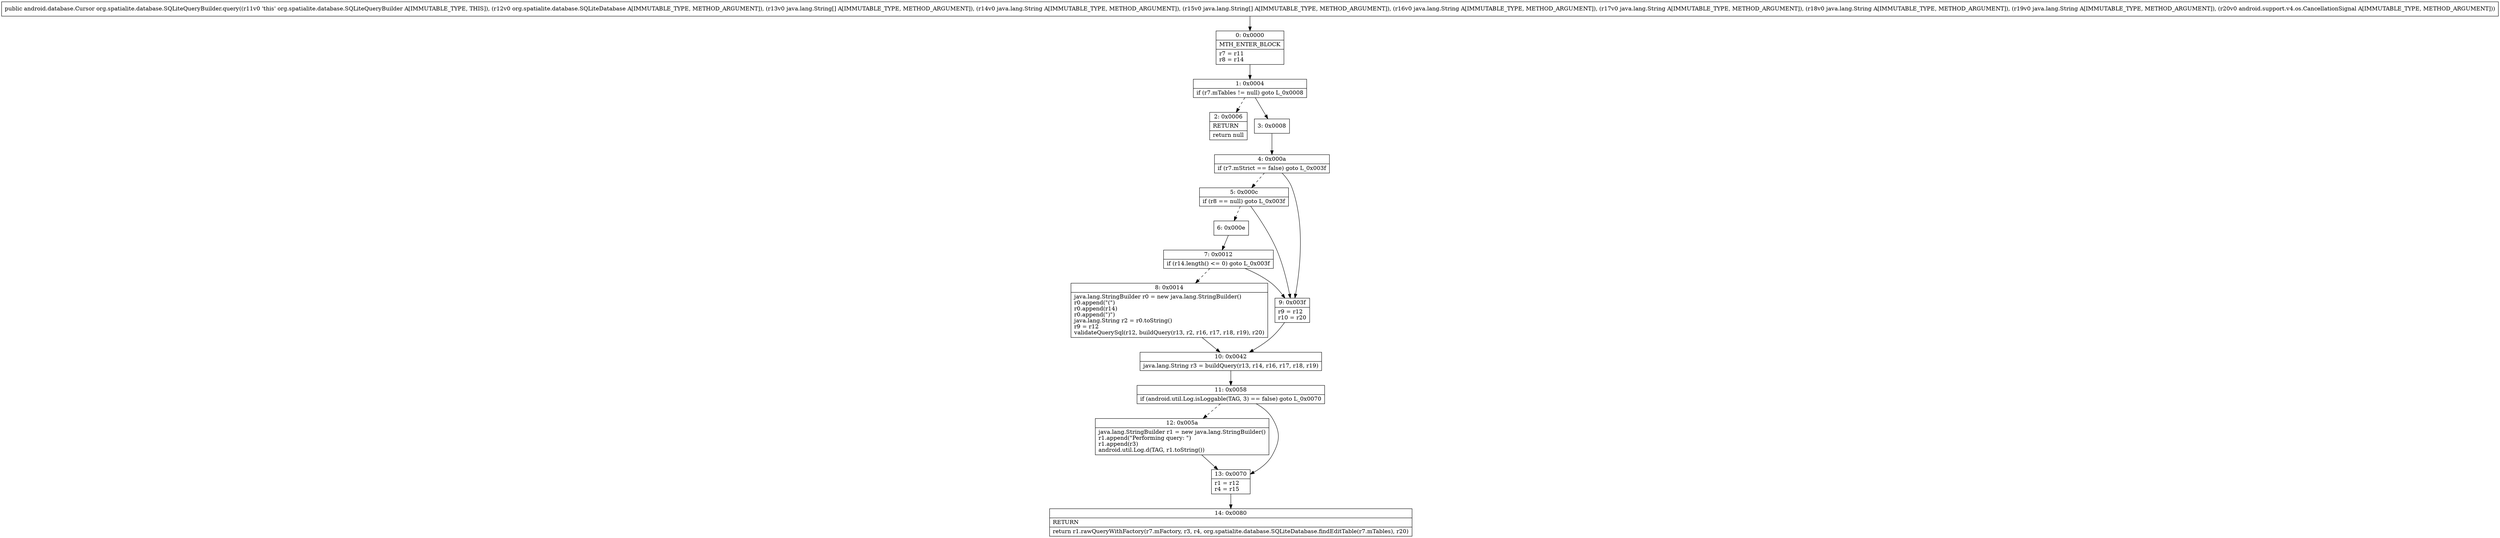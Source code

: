 digraph "CFG fororg.spatialite.database.SQLiteQueryBuilder.query(Lorg\/spatialite\/database\/SQLiteDatabase;[Ljava\/lang\/String;Ljava\/lang\/String;[Ljava\/lang\/String;Ljava\/lang\/String;Ljava\/lang\/String;Ljava\/lang\/String;Ljava\/lang\/String;Landroid\/support\/v4\/os\/CancellationSignal;)Landroid\/database\/Cursor;" {
Node_0 [shape=record,label="{0\:\ 0x0000|MTH_ENTER_BLOCK\l|r7 = r11\lr8 = r14\l}"];
Node_1 [shape=record,label="{1\:\ 0x0004|if (r7.mTables != null) goto L_0x0008\l}"];
Node_2 [shape=record,label="{2\:\ 0x0006|RETURN\l|return null\l}"];
Node_3 [shape=record,label="{3\:\ 0x0008}"];
Node_4 [shape=record,label="{4\:\ 0x000a|if (r7.mStrict == false) goto L_0x003f\l}"];
Node_5 [shape=record,label="{5\:\ 0x000c|if (r8 == null) goto L_0x003f\l}"];
Node_6 [shape=record,label="{6\:\ 0x000e}"];
Node_7 [shape=record,label="{7\:\ 0x0012|if (r14.length() \<= 0) goto L_0x003f\l}"];
Node_8 [shape=record,label="{8\:\ 0x0014|java.lang.StringBuilder r0 = new java.lang.StringBuilder()\lr0.append(\"(\")\lr0.append(r14)\lr0.append(\")\")\ljava.lang.String r2 = r0.toString()\lr9 = r12\lvalidateQuerySql(r12, buildQuery(r13, r2, r16, r17, r18, r19), r20)\l}"];
Node_9 [shape=record,label="{9\:\ 0x003f|r9 = r12\lr10 = r20\l}"];
Node_10 [shape=record,label="{10\:\ 0x0042|java.lang.String r3 = buildQuery(r13, r14, r16, r17, r18, r19)\l}"];
Node_11 [shape=record,label="{11\:\ 0x0058|if (android.util.Log.isLoggable(TAG, 3) == false) goto L_0x0070\l}"];
Node_12 [shape=record,label="{12\:\ 0x005a|java.lang.StringBuilder r1 = new java.lang.StringBuilder()\lr1.append(\"Performing query: \")\lr1.append(r3)\landroid.util.Log.d(TAG, r1.toString())\l}"];
Node_13 [shape=record,label="{13\:\ 0x0070|r1 = r12\lr4 = r15\l}"];
Node_14 [shape=record,label="{14\:\ 0x0080|RETURN\l|return r1.rawQueryWithFactory(r7.mFactory, r3, r4, org.spatialite.database.SQLiteDatabase.findEditTable(r7.mTables), r20)\l}"];
MethodNode[shape=record,label="{public android.database.Cursor org.spatialite.database.SQLiteQueryBuilder.query((r11v0 'this' org.spatialite.database.SQLiteQueryBuilder A[IMMUTABLE_TYPE, THIS]), (r12v0 org.spatialite.database.SQLiteDatabase A[IMMUTABLE_TYPE, METHOD_ARGUMENT]), (r13v0 java.lang.String[] A[IMMUTABLE_TYPE, METHOD_ARGUMENT]), (r14v0 java.lang.String A[IMMUTABLE_TYPE, METHOD_ARGUMENT]), (r15v0 java.lang.String[] A[IMMUTABLE_TYPE, METHOD_ARGUMENT]), (r16v0 java.lang.String A[IMMUTABLE_TYPE, METHOD_ARGUMENT]), (r17v0 java.lang.String A[IMMUTABLE_TYPE, METHOD_ARGUMENT]), (r18v0 java.lang.String A[IMMUTABLE_TYPE, METHOD_ARGUMENT]), (r19v0 java.lang.String A[IMMUTABLE_TYPE, METHOD_ARGUMENT]), (r20v0 android.support.v4.os.CancellationSignal A[IMMUTABLE_TYPE, METHOD_ARGUMENT])) }"];
MethodNode -> Node_0;
Node_0 -> Node_1;
Node_1 -> Node_2[style=dashed];
Node_1 -> Node_3;
Node_3 -> Node_4;
Node_4 -> Node_5[style=dashed];
Node_4 -> Node_9;
Node_5 -> Node_6[style=dashed];
Node_5 -> Node_9;
Node_6 -> Node_7;
Node_7 -> Node_8[style=dashed];
Node_7 -> Node_9;
Node_8 -> Node_10;
Node_9 -> Node_10;
Node_10 -> Node_11;
Node_11 -> Node_12[style=dashed];
Node_11 -> Node_13;
Node_12 -> Node_13;
Node_13 -> Node_14;
}

